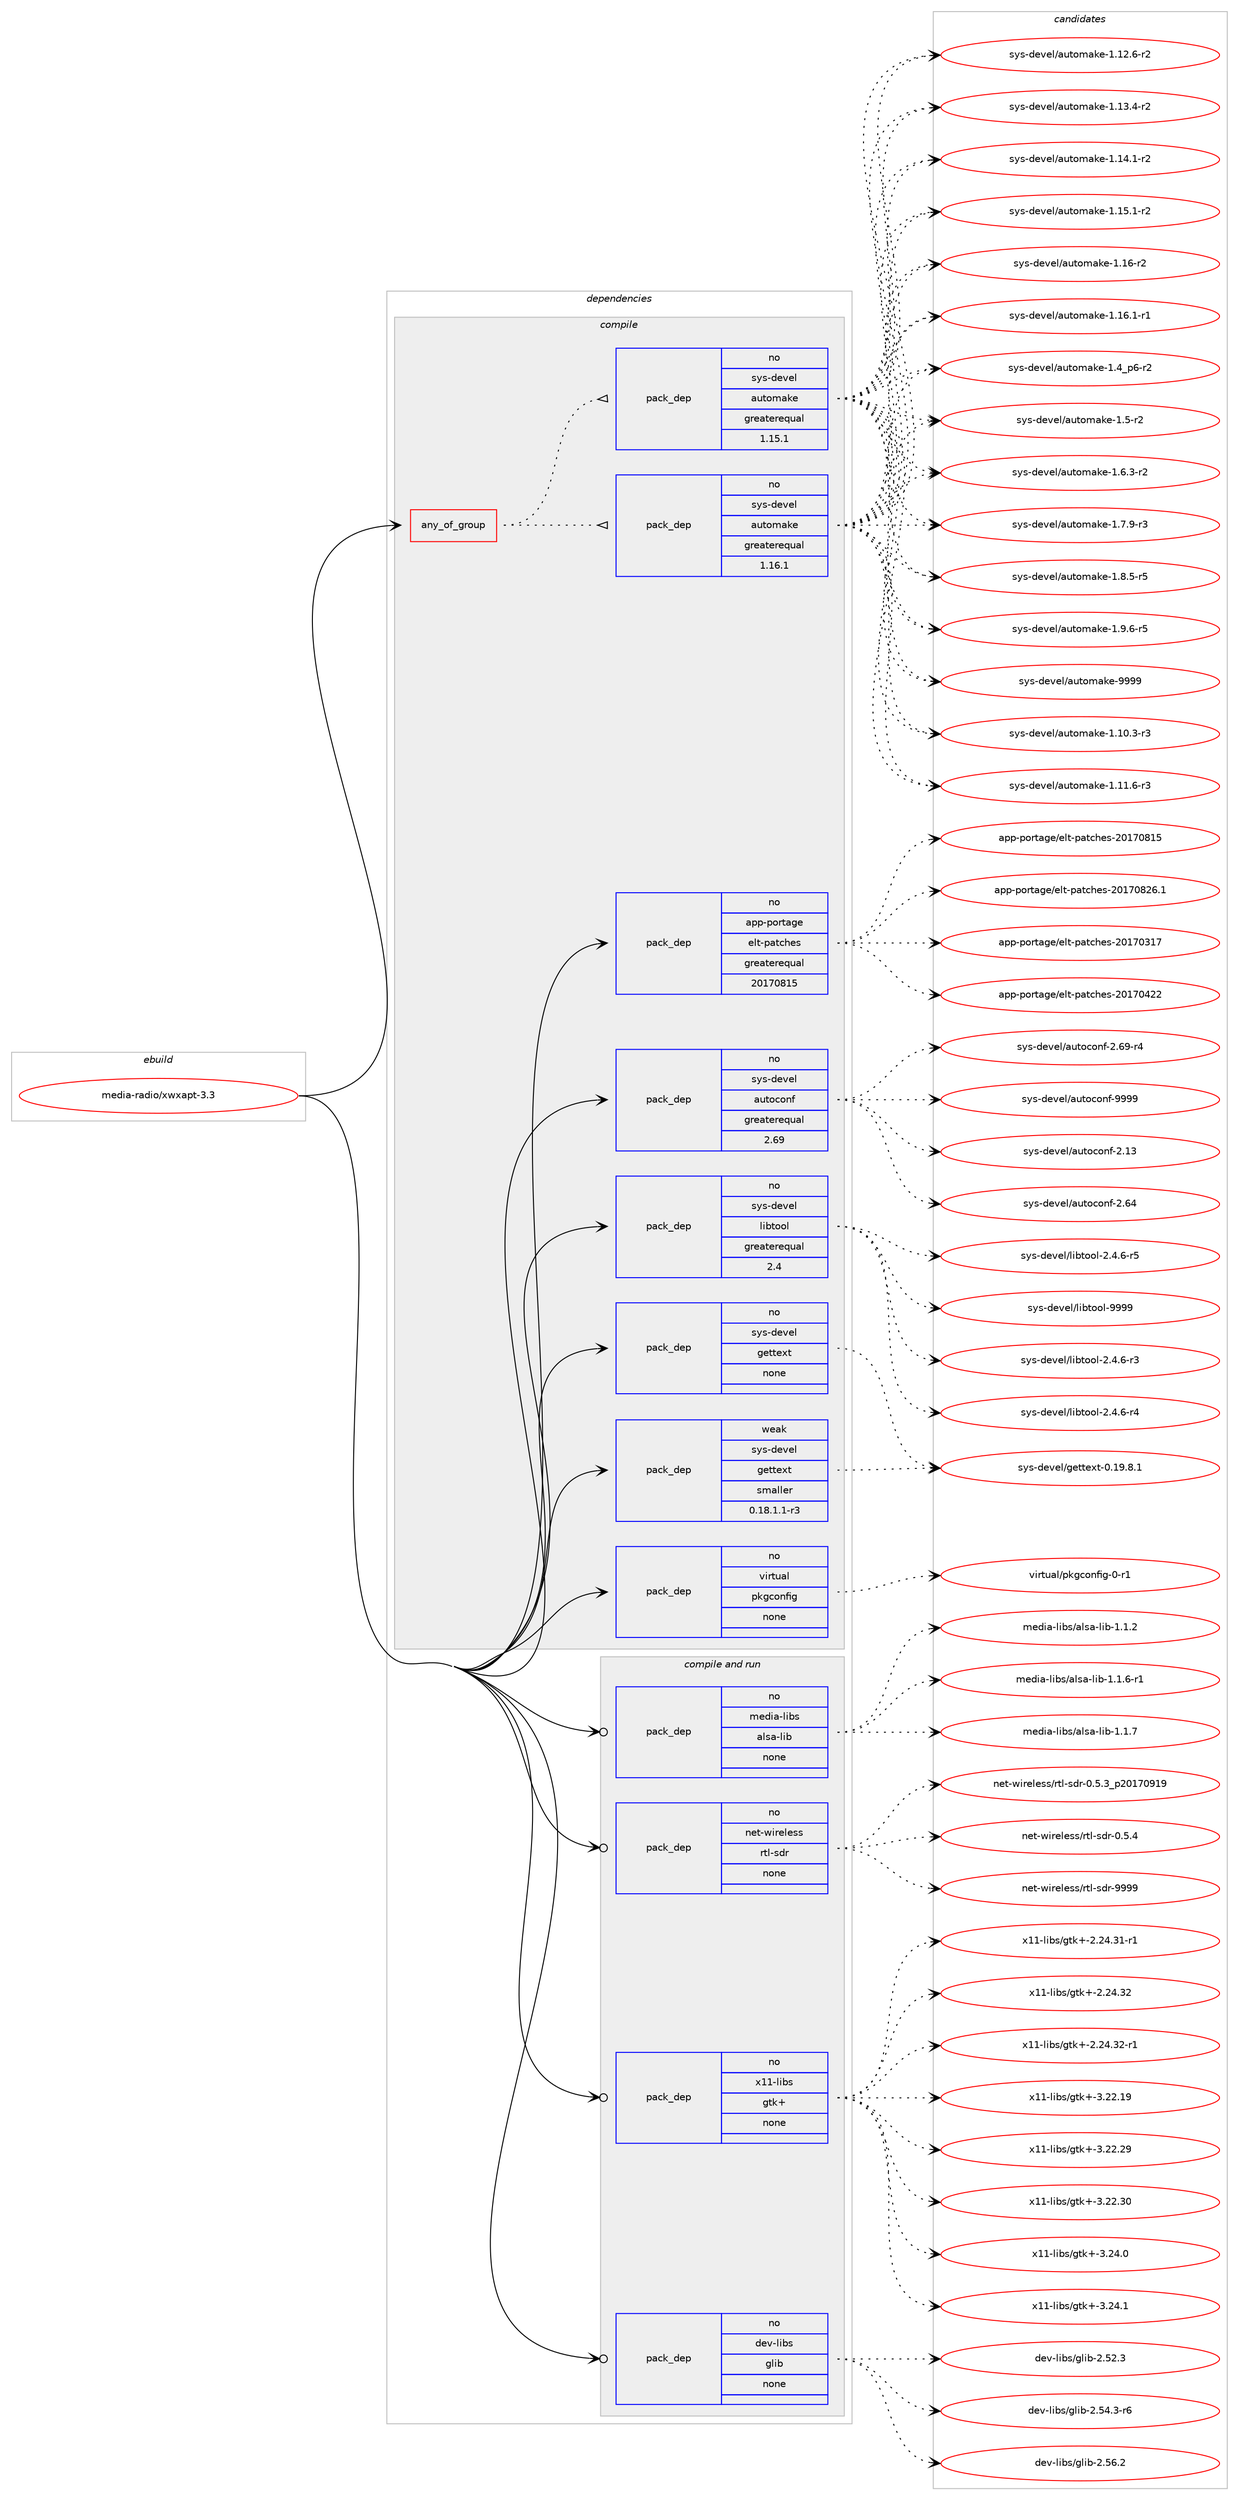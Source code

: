 digraph prolog {

# *************
# Graph options
# *************

newrank=true;
concentrate=true;
compound=true;
graph [rankdir=LR,fontname=Helvetica,fontsize=10,ranksep=1.5];#, ranksep=2.5, nodesep=0.2];
edge  [arrowhead=vee];
node  [fontname=Helvetica,fontsize=10];

# **********
# The ebuild
# **********

subgraph cluster_leftcol {
color=gray;
rank=same;
label=<<i>ebuild</i>>;
id [label="media-radio/xwxapt-3.3", color=red, width=4, href="../media-radio/xwxapt-3.3.svg"];
}

# ****************
# The dependencies
# ****************

subgraph cluster_midcol {
color=gray;
label=<<i>dependencies</i>>;
subgraph cluster_compile {
fillcolor="#eeeeee";
style=filled;
label=<<i>compile</i>>;
subgraph any117 {
dependency4924 [label=<<TABLE BORDER="0" CELLBORDER="1" CELLSPACING="0" CELLPADDING="4"><TR><TD CELLPADDING="10">any_of_group</TD></TR></TABLE>>, shape=none, color=red];subgraph pack4088 {
dependency4925 [label=<<TABLE BORDER="0" CELLBORDER="1" CELLSPACING="0" CELLPADDING="4" WIDTH="220"><TR><TD ROWSPAN="6" CELLPADDING="30">pack_dep</TD></TR><TR><TD WIDTH="110">no</TD></TR><TR><TD>sys-devel</TD></TR><TR><TD>automake</TD></TR><TR><TD>greaterequal</TD></TR><TR><TD>1.16.1</TD></TR></TABLE>>, shape=none, color=blue];
}
dependency4924:e -> dependency4925:w [weight=20,style="dotted",arrowhead="oinv"];
subgraph pack4089 {
dependency4926 [label=<<TABLE BORDER="0" CELLBORDER="1" CELLSPACING="0" CELLPADDING="4" WIDTH="220"><TR><TD ROWSPAN="6" CELLPADDING="30">pack_dep</TD></TR><TR><TD WIDTH="110">no</TD></TR><TR><TD>sys-devel</TD></TR><TR><TD>automake</TD></TR><TR><TD>greaterequal</TD></TR><TR><TD>1.15.1</TD></TR></TABLE>>, shape=none, color=blue];
}
dependency4924:e -> dependency4926:w [weight=20,style="dotted",arrowhead="oinv"];
}
id:e -> dependency4924:w [weight=20,style="solid",arrowhead="vee"];
subgraph pack4090 {
dependency4927 [label=<<TABLE BORDER="0" CELLBORDER="1" CELLSPACING="0" CELLPADDING="4" WIDTH="220"><TR><TD ROWSPAN="6" CELLPADDING="30">pack_dep</TD></TR><TR><TD WIDTH="110">no</TD></TR><TR><TD>app-portage</TD></TR><TR><TD>elt-patches</TD></TR><TR><TD>greaterequal</TD></TR><TR><TD>20170815</TD></TR></TABLE>>, shape=none, color=blue];
}
id:e -> dependency4927:w [weight=20,style="solid",arrowhead="vee"];
subgraph pack4091 {
dependency4928 [label=<<TABLE BORDER="0" CELLBORDER="1" CELLSPACING="0" CELLPADDING="4" WIDTH="220"><TR><TD ROWSPAN="6" CELLPADDING="30">pack_dep</TD></TR><TR><TD WIDTH="110">no</TD></TR><TR><TD>sys-devel</TD></TR><TR><TD>autoconf</TD></TR><TR><TD>greaterequal</TD></TR><TR><TD>2.69</TD></TR></TABLE>>, shape=none, color=blue];
}
id:e -> dependency4928:w [weight=20,style="solid",arrowhead="vee"];
subgraph pack4092 {
dependency4929 [label=<<TABLE BORDER="0" CELLBORDER="1" CELLSPACING="0" CELLPADDING="4" WIDTH="220"><TR><TD ROWSPAN="6" CELLPADDING="30">pack_dep</TD></TR><TR><TD WIDTH="110">no</TD></TR><TR><TD>sys-devel</TD></TR><TR><TD>gettext</TD></TR><TR><TD>none</TD></TR><TR><TD></TD></TR></TABLE>>, shape=none, color=blue];
}
id:e -> dependency4929:w [weight=20,style="solid",arrowhead="vee"];
subgraph pack4093 {
dependency4930 [label=<<TABLE BORDER="0" CELLBORDER="1" CELLSPACING="0" CELLPADDING="4" WIDTH="220"><TR><TD ROWSPAN="6" CELLPADDING="30">pack_dep</TD></TR><TR><TD WIDTH="110">no</TD></TR><TR><TD>sys-devel</TD></TR><TR><TD>libtool</TD></TR><TR><TD>greaterequal</TD></TR><TR><TD>2.4</TD></TR></TABLE>>, shape=none, color=blue];
}
id:e -> dependency4930:w [weight=20,style="solid",arrowhead="vee"];
subgraph pack4094 {
dependency4931 [label=<<TABLE BORDER="0" CELLBORDER="1" CELLSPACING="0" CELLPADDING="4" WIDTH="220"><TR><TD ROWSPAN="6" CELLPADDING="30">pack_dep</TD></TR><TR><TD WIDTH="110">no</TD></TR><TR><TD>virtual</TD></TR><TR><TD>pkgconfig</TD></TR><TR><TD>none</TD></TR><TR><TD></TD></TR></TABLE>>, shape=none, color=blue];
}
id:e -> dependency4931:w [weight=20,style="solid",arrowhead="vee"];
subgraph pack4095 {
dependency4932 [label=<<TABLE BORDER="0" CELLBORDER="1" CELLSPACING="0" CELLPADDING="4" WIDTH="220"><TR><TD ROWSPAN="6" CELLPADDING="30">pack_dep</TD></TR><TR><TD WIDTH="110">weak</TD></TR><TR><TD>sys-devel</TD></TR><TR><TD>gettext</TD></TR><TR><TD>smaller</TD></TR><TR><TD>0.18.1.1-r3</TD></TR></TABLE>>, shape=none, color=blue];
}
id:e -> dependency4932:w [weight=20,style="solid",arrowhead="vee"];
}
subgraph cluster_compileandrun {
fillcolor="#eeeeee";
style=filled;
label=<<i>compile and run</i>>;
subgraph pack4096 {
dependency4933 [label=<<TABLE BORDER="0" CELLBORDER="1" CELLSPACING="0" CELLPADDING="4" WIDTH="220"><TR><TD ROWSPAN="6" CELLPADDING="30">pack_dep</TD></TR><TR><TD WIDTH="110">no</TD></TR><TR><TD>dev-libs</TD></TR><TR><TD>glib</TD></TR><TR><TD>none</TD></TR><TR><TD></TD></TR></TABLE>>, shape=none, color=blue];
}
id:e -> dependency4933:w [weight=20,style="solid",arrowhead="odotvee"];
subgraph pack4097 {
dependency4934 [label=<<TABLE BORDER="0" CELLBORDER="1" CELLSPACING="0" CELLPADDING="4" WIDTH="220"><TR><TD ROWSPAN="6" CELLPADDING="30">pack_dep</TD></TR><TR><TD WIDTH="110">no</TD></TR><TR><TD>media-libs</TD></TR><TR><TD>alsa-lib</TD></TR><TR><TD>none</TD></TR><TR><TD></TD></TR></TABLE>>, shape=none, color=blue];
}
id:e -> dependency4934:w [weight=20,style="solid",arrowhead="odotvee"];
subgraph pack4098 {
dependency4935 [label=<<TABLE BORDER="0" CELLBORDER="1" CELLSPACING="0" CELLPADDING="4" WIDTH="220"><TR><TD ROWSPAN="6" CELLPADDING="30">pack_dep</TD></TR><TR><TD WIDTH="110">no</TD></TR><TR><TD>net-wireless</TD></TR><TR><TD>rtl-sdr</TD></TR><TR><TD>none</TD></TR><TR><TD></TD></TR></TABLE>>, shape=none, color=blue];
}
id:e -> dependency4935:w [weight=20,style="solid",arrowhead="odotvee"];
subgraph pack4099 {
dependency4936 [label=<<TABLE BORDER="0" CELLBORDER="1" CELLSPACING="0" CELLPADDING="4" WIDTH="220"><TR><TD ROWSPAN="6" CELLPADDING="30">pack_dep</TD></TR><TR><TD WIDTH="110">no</TD></TR><TR><TD>x11-libs</TD></TR><TR><TD>gtk+</TD></TR><TR><TD>none</TD></TR><TR><TD></TD></TR></TABLE>>, shape=none, color=blue];
}
id:e -> dependency4936:w [weight=20,style="solid",arrowhead="odotvee"];
}
subgraph cluster_run {
fillcolor="#eeeeee";
style=filled;
label=<<i>run</i>>;
}
}

# **************
# The candidates
# **************

subgraph cluster_choices {
rank=same;
color=gray;
label=<<i>candidates</i>>;

subgraph choice4088 {
color=black;
nodesep=1;
choice11512111545100101118101108479711711611110997107101454946494846514511451 [label="sys-devel/automake-1.10.3-r3", color=red, width=4,href="../sys-devel/automake-1.10.3-r3.svg"];
choice11512111545100101118101108479711711611110997107101454946494946544511451 [label="sys-devel/automake-1.11.6-r3", color=red, width=4,href="../sys-devel/automake-1.11.6-r3.svg"];
choice11512111545100101118101108479711711611110997107101454946495046544511450 [label="sys-devel/automake-1.12.6-r2", color=red, width=4,href="../sys-devel/automake-1.12.6-r2.svg"];
choice11512111545100101118101108479711711611110997107101454946495146524511450 [label="sys-devel/automake-1.13.4-r2", color=red, width=4,href="../sys-devel/automake-1.13.4-r2.svg"];
choice11512111545100101118101108479711711611110997107101454946495246494511450 [label="sys-devel/automake-1.14.1-r2", color=red, width=4,href="../sys-devel/automake-1.14.1-r2.svg"];
choice11512111545100101118101108479711711611110997107101454946495346494511450 [label="sys-devel/automake-1.15.1-r2", color=red, width=4,href="../sys-devel/automake-1.15.1-r2.svg"];
choice1151211154510010111810110847971171161111099710710145494649544511450 [label="sys-devel/automake-1.16-r2", color=red, width=4,href="../sys-devel/automake-1.16-r2.svg"];
choice11512111545100101118101108479711711611110997107101454946495446494511449 [label="sys-devel/automake-1.16.1-r1", color=red, width=4,href="../sys-devel/automake-1.16.1-r1.svg"];
choice115121115451001011181011084797117116111109971071014549465295112544511450 [label="sys-devel/automake-1.4_p6-r2", color=red, width=4,href="../sys-devel/automake-1.4_p6-r2.svg"];
choice11512111545100101118101108479711711611110997107101454946534511450 [label="sys-devel/automake-1.5-r2", color=red, width=4,href="../sys-devel/automake-1.5-r2.svg"];
choice115121115451001011181011084797117116111109971071014549465446514511450 [label="sys-devel/automake-1.6.3-r2", color=red, width=4,href="../sys-devel/automake-1.6.3-r2.svg"];
choice115121115451001011181011084797117116111109971071014549465546574511451 [label="sys-devel/automake-1.7.9-r3", color=red, width=4,href="../sys-devel/automake-1.7.9-r3.svg"];
choice115121115451001011181011084797117116111109971071014549465646534511453 [label="sys-devel/automake-1.8.5-r5", color=red, width=4,href="../sys-devel/automake-1.8.5-r5.svg"];
choice115121115451001011181011084797117116111109971071014549465746544511453 [label="sys-devel/automake-1.9.6-r5", color=red, width=4,href="../sys-devel/automake-1.9.6-r5.svg"];
choice115121115451001011181011084797117116111109971071014557575757 [label="sys-devel/automake-9999", color=red, width=4,href="../sys-devel/automake-9999.svg"];
dependency4925:e -> choice11512111545100101118101108479711711611110997107101454946494846514511451:w [style=dotted,weight="100"];
dependency4925:e -> choice11512111545100101118101108479711711611110997107101454946494946544511451:w [style=dotted,weight="100"];
dependency4925:e -> choice11512111545100101118101108479711711611110997107101454946495046544511450:w [style=dotted,weight="100"];
dependency4925:e -> choice11512111545100101118101108479711711611110997107101454946495146524511450:w [style=dotted,weight="100"];
dependency4925:e -> choice11512111545100101118101108479711711611110997107101454946495246494511450:w [style=dotted,weight="100"];
dependency4925:e -> choice11512111545100101118101108479711711611110997107101454946495346494511450:w [style=dotted,weight="100"];
dependency4925:e -> choice1151211154510010111810110847971171161111099710710145494649544511450:w [style=dotted,weight="100"];
dependency4925:e -> choice11512111545100101118101108479711711611110997107101454946495446494511449:w [style=dotted,weight="100"];
dependency4925:e -> choice115121115451001011181011084797117116111109971071014549465295112544511450:w [style=dotted,weight="100"];
dependency4925:e -> choice11512111545100101118101108479711711611110997107101454946534511450:w [style=dotted,weight="100"];
dependency4925:e -> choice115121115451001011181011084797117116111109971071014549465446514511450:w [style=dotted,weight="100"];
dependency4925:e -> choice115121115451001011181011084797117116111109971071014549465546574511451:w [style=dotted,weight="100"];
dependency4925:e -> choice115121115451001011181011084797117116111109971071014549465646534511453:w [style=dotted,weight="100"];
dependency4925:e -> choice115121115451001011181011084797117116111109971071014549465746544511453:w [style=dotted,weight="100"];
dependency4925:e -> choice115121115451001011181011084797117116111109971071014557575757:w [style=dotted,weight="100"];
}
subgraph choice4089 {
color=black;
nodesep=1;
choice11512111545100101118101108479711711611110997107101454946494846514511451 [label="sys-devel/automake-1.10.3-r3", color=red, width=4,href="../sys-devel/automake-1.10.3-r3.svg"];
choice11512111545100101118101108479711711611110997107101454946494946544511451 [label="sys-devel/automake-1.11.6-r3", color=red, width=4,href="../sys-devel/automake-1.11.6-r3.svg"];
choice11512111545100101118101108479711711611110997107101454946495046544511450 [label="sys-devel/automake-1.12.6-r2", color=red, width=4,href="../sys-devel/automake-1.12.6-r2.svg"];
choice11512111545100101118101108479711711611110997107101454946495146524511450 [label="sys-devel/automake-1.13.4-r2", color=red, width=4,href="../sys-devel/automake-1.13.4-r2.svg"];
choice11512111545100101118101108479711711611110997107101454946495246494511450 [label="sys-devel/automake-1.14.1-r2", color=red, width=4,href="../sys-devel/automake-1.14.1-r2.svg"];
choice11512111545100101118101108479711711611110997107101454946495346494511450 [label="sys-devel/automake-1.15.1-r2", color=red, width=4,href="../sys-devel/automake-1.15.1-r2.svg"];
choice1151211154510010111810110847971171161111099710710145494649544511450 [label="sys-devel/automake-1.16-r2", color=red, width=4,href="../sys-devel/automake-1.16-r2.svg"];
choice11512111545100101118101108479711711611110997107101454946495446494511449 [label="sys-devel/automake-1.16.1-r1", color=red, width=4,href="../sys-devel/automake-1.16.1-r1.svg"];
choice115121115451001011181011084797117116111109971071014549465295112544511450 [label="sys-devel/automake-1.4_p6-r2", color=red, width=4,href="../sys-devel/automake-1.4_p6-r2.svg"];
choice11512111545100101118101108479711711611110997107101454946534511450 [label="sys-devel/automake-1.5-r2", color=red, width=4,href="../sys-devel/automake-1.5-r2.svg"];
choice115121115451001011181011084797117116111109971071014549465446514511450 [label="sys-devel/automake-1.6.3-r2", color=red, width=4,href="../sys-devel/automake-1.6.3-r2.svg"];
choice115121115451001011181011084797117116111109971071014549465546574511451 [label="sys-devel/automake-1.7.9-r3", color=red, width=4,href="../sys-devel/automake-1.7.9-r3.svg"];
choice115121115451001011181011084797117116111109971071014549465646534511453 [label="sys-devel/automake-1.8.5-r5", color=red, width=4,href="../sys-devel/automake-1.8.5-r5.svg"];
choice115121115451001011181011084797117116111109971071014549465746544511453 [label="sys-devel/automake-1.9.6-r5", color=red, width=4,href="../sys-devel/automake-1.9.6-r5.svg"];
choice115121115451001011181011084797117116111109971071014557575757 [label="sys-devel/automake-9999", color=red, width=4,href="../sys-devel/automake-9999.svg"];
dependency4926:e -> choice11512111545100101118101108479711711611110997107101454946494846514511451:w [style=dotted,weight="100"];
dependency4926:e -> choice11512111545100101118101108479711711611110997107101454946494946544511451:w [style=dotted,weight="100"];
dependency4926:e -> choice11512111545100101118101108479711711611110997107101454946495046544511450:w [style=dotted,weight="100"];
dependency4926:e -> choice11512111545100101118101108479711711611110997107101454946495146524511450:w [style=dotted,weight="100"];
dependency4926:e -> choice11512111545100101118101108479711711611110997107101454946495246494511450:w [style=dotted,weight="100"];
dependency4926:e -> choice11512111545100101118101108479711711611110997107101454946495346494511450:w [style=dotted,weight="100"];
dependency4926:e -> choice1151211154510010111810110847971171161111099710710145494649544511450:w [style=dotted,weight="100"];
dependency4926:e -> choice11512111545100101118101108479711711611110997107101454946495446494511449:w [style=dotted,weight="100"];
dependency4926:e -> choice115121115451001011181011084797117116111109971071014549465295112544511450:w [style=dotted,weight="100"];
dependency4926:e -> choice11512111545100101118101108479711711611110997107101454946534511450:w [style=dotted,weight="100"];
dependency4926:e -> choice115121115451001011181011084797117116111109971071014549465446514511450:w [style=dotted,weight="100"];
dependency4926:e -> choice115121115451001011181011084797117116111109971071014549465546574511451:w [style=dotted,weight="100"];
dependency4926:e -> choice115121115451001011181011084797117116111109971071014549465646534511453:w [style=dotted,weight="100"];
dependency4926:e -> choice115121115451001011181011084797117116111109971071014549465746544511453:w [style=dotted,weight="100"];
dependency4926:e -> choice115121115451001011181011084797117116111109971071014557575757:w [style=dotted,weight="100"];
}
subgraph choice4090 {
color=black;
nodesep=1;
choice97112112451121111141169710310147101108116451129711699104101115455048495548514955 [label="app-portage/elt-patches-20170317", color=red, width=4,href="../app-portage/elt-patches-20170317.svg"];
choice97112112451121111141169710310147101108116451129711699104101115455048495548525050 [label="app-portage/elt-patches-20170422", color=red, width=4,href="../app-portage/elt-patches-20170422.svg"];
choice97112112451121111141169710310147101108116451129711699104101115455048495548564953 [label="app-portage/elt-patches-20170815", color=red, width=4,href="../app-portage/elt-patches-20170815.svg"];
choice971121124511211111411697103101471011081164511297116991041011154550484955485650544649 [label="app-portage/elt-patches-20170826.1", color=red, width=4,href="../app-portage/elt-patches-20170826.1.svg"];
dependency4927:e -> choice97112112451121111141169710310147101108116451129711699104101115455048495548514955:w [style=dotted,weight="100"];
dependency4927:e -> choice97112112451121111141169710310147101108116451129711699104101115455048495548525050:w [style=dotted,weight="100"];
dependency4927:e -> choice97112112451121111141169710310147101108116451129711699104101115455048495548564953:w [style=dotted,weight="100"];
dependency4927:e -> choice971121124511211111411697103101471011081164511297116991041011154550484955485650544649:w [style=dotted,weight="100"];
}
subgraph choice4091 {
color=black;
nodesep=1;
choice115121115451001011181011084797117116111991111101024550464951 [label="sys-devel/autoconf-2.13", color=red, width=4,href="../sys-devel/autoconf-2.13.svg"];
choice115121115451001011181011084797117116111991111101024550465452 [label="sys-devel/autoconf-2.64", color=red, width=4,href="../sys-devel/autoconf-2.64.svg"];
choice1151211154510010111810110847971171161119911111010245504654574511452 [label="sys-devel/autoconf-2.69-r4", color=red, width=4,href="../sys-devel/autoconf-2.69-r4.svg"];
choice115121115451001011181011084797117116111991111101024557575757 [label="sys-devel/autoconf-9999", color=red, width=4,href="../sys-devel/autoconf-9999.svg"];
dependency4928:e -> choice115121115451001011181011084797117116111991111101024550464951:w [style=dotted,weight="100"];
dependency4928:e -> choice115121115451001011181011084797117116111991111101024550465452:w [style=dotted,weight="100"];
dependency4928:e -> choice1151211154510010111810110847971171161119911111010245504654574511452:w [style=dotted,weight="100"];
dependency4928:e -> choice115121115451001011181011084797117116111991111101024557575757:w [style=dotted,weight="100"];
}
subgraph choice4092 {
color=black;
nodesep=1;
choice1151211154510010111810110847103101116116101120116454846495746564649 [label="sys-devel/gettext-0.19.8.1", color=red, width=4,href="../sys-devel/gettext-0.19.8.1.svg"];
dependency4929:e -> choice1151211154510010111810110847103101116116101120116454846495746564649:w [style=dotted,weight="100"];
}
subgraph choice4093 {
color=black;
nodesep=1;
choice1151211154510010111810110847108105981161111111084550465246544511451 [label="sys-devel/libtool-2.4.6-r3", color=red, width=4,href="../sys-devel/libtool-2.4.6-r3.svg"];
choice1151211154510010111810110847108105981161111111084550465246544511452 [label="sys-devel/libtool-2.4.6-r4", color=red, width=4,href="../sys-devel/libtool-2.4.6-r4.svg"];
choice1151211154510010111810110847108105981161111111084550465246544511453 [label="sys-devel/libtool-2.4.6-r5", color=red, width=4,href="../sys-devel/libtool-2.4.6-r5.svg"];
choice1151211154510010111810110847108105981161111111084557575757 [label="sys-devel/libtool-9999", color=red, width=4,href="../sys-devel/libtool-9999.svg"];
dependency4930:e -> choice1151211154510010111810110847108105981161111111084550465246544511451:w [style=dotted,weight="100"];
dependency4930:e -> choice1151211154510010111810110847108105981161111111084550465246544511452:w [style=dotted,weight="100"];
dependency4930:e -> choice1151211154510010111810110847108105981161111111084550465246544511453:w [style=dotted,weight="100"];
dependency4930:e -> choice1151211154510010111810110847108105981161111111084557575757:w [style=dotted,weight="100"];
}
subgraph choice4094 {
color=black;
nodesep=1;
choice11810511411611797108471121071039911111010210510345484511449 [label="virtual/pkgconfig-0-r1", color=red, width=4,href="../virtual/pkgconfig-0-r1.svg"];
dependency4931:e -> choice11810511411611797108471121071039911111010210510345484511449:w [style=dotted,weight="100"];
}
subgraph choice4095 {
color=black;
nodesep=1;
choice1151211154510010111810110847103101116116101120116454846495746564649 [label="sys-devel/gettext-0.19.8.1", color=red, width=4,href="../sys-devel/gettext-0.19.8.1.svg"];
dependency4932:e -> choice1151211154510010111810110847103101116116101120116454846495746564649:w [style=dotted,weight="100"];
}
subgraph choice4096 {
color=black;
nodesep=1;
choice1001011184510810598115471031081059845504653504651 [label="dev-libs/glib-2.52.3", color=red, width=4,href="../dev-libs/glib-2.52.3.svg"];
choice10010111845108105981154710310810598455046535246514511454 [label="dev-libs/glib-2.54.3-r6", color=red, width=4,href="../dev-libs/glib-2.54.3-r6.svg"];
choice1001011184510810598115471031081059845504653544650 [label="dev-libs/glib-2.56.2", color=red, width=4,href="../dev-libs/glib-2.56.2.svg"];
dependency4933:e -> choice1001011184510810598115471031081059845504653504651:w [style=dotted,weight="100"];
dependency4933:e -> choice10010111845108105981154710310810598455046535246514511454:w [style=dotted,weight="100"];
dependency4933:e -> choice1001011184510810598115471031081059845504653544650:w [style=dotted,weight="100"];
}
subgraph choice4097 {
color=black;
nodesep=1;
choice1091011001059745108105981154797108115974510810598454946494650 [label="media-libs/alsa-lib-1.1.2", color=red, width=4,href="../media-libs/alsa-lib-1.1.2.svg"];
choice10910110010597451081059811547971081159745108105984549464946544511449 [label="media-libs/alsa-lib-1.1.6-r1", color=red, width=4,href="../media-libs/alsa-lib-1.1.6-r1.svg"];
choice1091011001059745108105981154797108115974510810598454946494655 [label="media-libs/alsa-lib-1.1.7", color=red, width=4,href="../media-libs/alsa-lib-1.1.7.svg"];
dependency4934:e -> choice1091011001059745108105981154797108115974510810598454946494650:w [style=dotted,weight="100"];
dependency4934:e -> choice10910110010597451081059811547971081159745108105984549464946544511449:w [style=dotted,weight="100"];
dependency4934:e -> choice1091011001059745108105981154797108115974510810598454946494655:w [style=dotted,weight="100"];
}
subgraph choice4098 {
color=black;
nodesep=1;
choice110101116451191051141011081011151154711411610845115100114454846534651951125048495548574957 [label="net-wireless/rtl-sdr-0.5.3_p20170919", color=red, width=4,href="../net-wireless/rtl-sdr-0.5.3_p20170919.svg"];
choice110101116451191051141011081011151154711411610845115100114454846534652 [label="net-wireless/rtl-sdr-0.5.4", color=red, width=4,href="../net-wireless/rtl-sdr-0.5.4.svg"];
choice1101011164511910511410110810111511547114116108451151001144557575757 [label="net-wireless/rtl-sdr-9999", color=red, width=4,href="../net-wireless/rtl-sdr-9999.svg"];
dependency4935:e -> choice110101116451191051141011081011151154711411610845115100114454846534651951125048495548574957:w [style=dotted,weight="100"];
dependency4935:e -> choice110101116451191051141011081011151154711411610845115100114454846534652:w [style=dotted,weight="100"];
dependency4935:e -> choice1101011164511910511410110810111511547114116108451151001144557575757:w [style=dotted,weight="100"];
}
subgraph choice4099 {
color=black;
nodesep=1;
choice12049494510810598115471031161074345504650524651494511449 [label="x11-libs/gtk+-2.24.31-r1", color=red, width=4,href="../x11-libs/gtk+-2.24.31-r1.svg"];
choice1204949451081059811547103116107434550465052465150 [label="x11-libs/gtk+-2.24.32", color=red, width=4,href="../x11-libs/gtk+-2.24.32.svg"];
choice12049494510810598115471031161074345504650524651504511449 [label="x11-libs/gtk+-2.24.32-r1", color=red, width=4,href="../x11-libs/gtk+-2.24.32-r1.svg"];
choice1204949451081059811547103116107434551465050464957 [label="x11-libs/gtk+-3.22.19", color=red, width=4,href="../x11-libs/gtk+-3.22.19.svg"];
choice1204949451081059811547103116107434551465050465057 [label="x11-libs/gtk+-3.22.29", color=red, width=4,href="../x11-libs/gtk+-3.22.29.svg"];
choice1204949451081059811547103116107434551465050465148 [label="x11-libs/gtk+-3.22.30", color=red, width=4,href="../x11-libs/gtk+-3.22.30.svg"];
choice12049494510810598115471031161074345514650524648 [label="x11-libs/gtk+-3.24.0", color=red, width=4,href="../x11-libs/gtk+-3.24.0.svg"];
choice12049494510810598115471031161074345514650524649 [label="x11-libs/gtk+-3.24.1", color=red, width=4,href="../x11-libs/gtk+-3.24.1.svg"];
dependency4936:e -> choice12049494510810598115471031161074345504650524651494511449:w [style=dotted,weight="100"];
dependency4936:e -> choice1204949451081059811547103116107434550465052465150:w [style=dotted,weight="100"];
dependency4936:e -> choice12049494510810598115471031161074345504650524651504511449:w [style=dotted,weight="100"];
dependency4936:e -> choice1204949451081059811547103116107434551465050464957:w [style=dotted,weight="100"];
dependency4936:e -> choice1204949451081059811547103116107434551465050465057:w [style=dotted,weight="100"];
dependency4936:e -> choice1204949451081059811547103116107434551465050465148:w [style=dotted,weight="100"];
dependency4936:e -> choice12049494510810598115471031161074345514650524648:w [style=dotted,weight="100"];
dependency4936:e -> choice12049494510810598115471031161074345514650524649:w [style=dotted,weight="100"];
}
}

}
